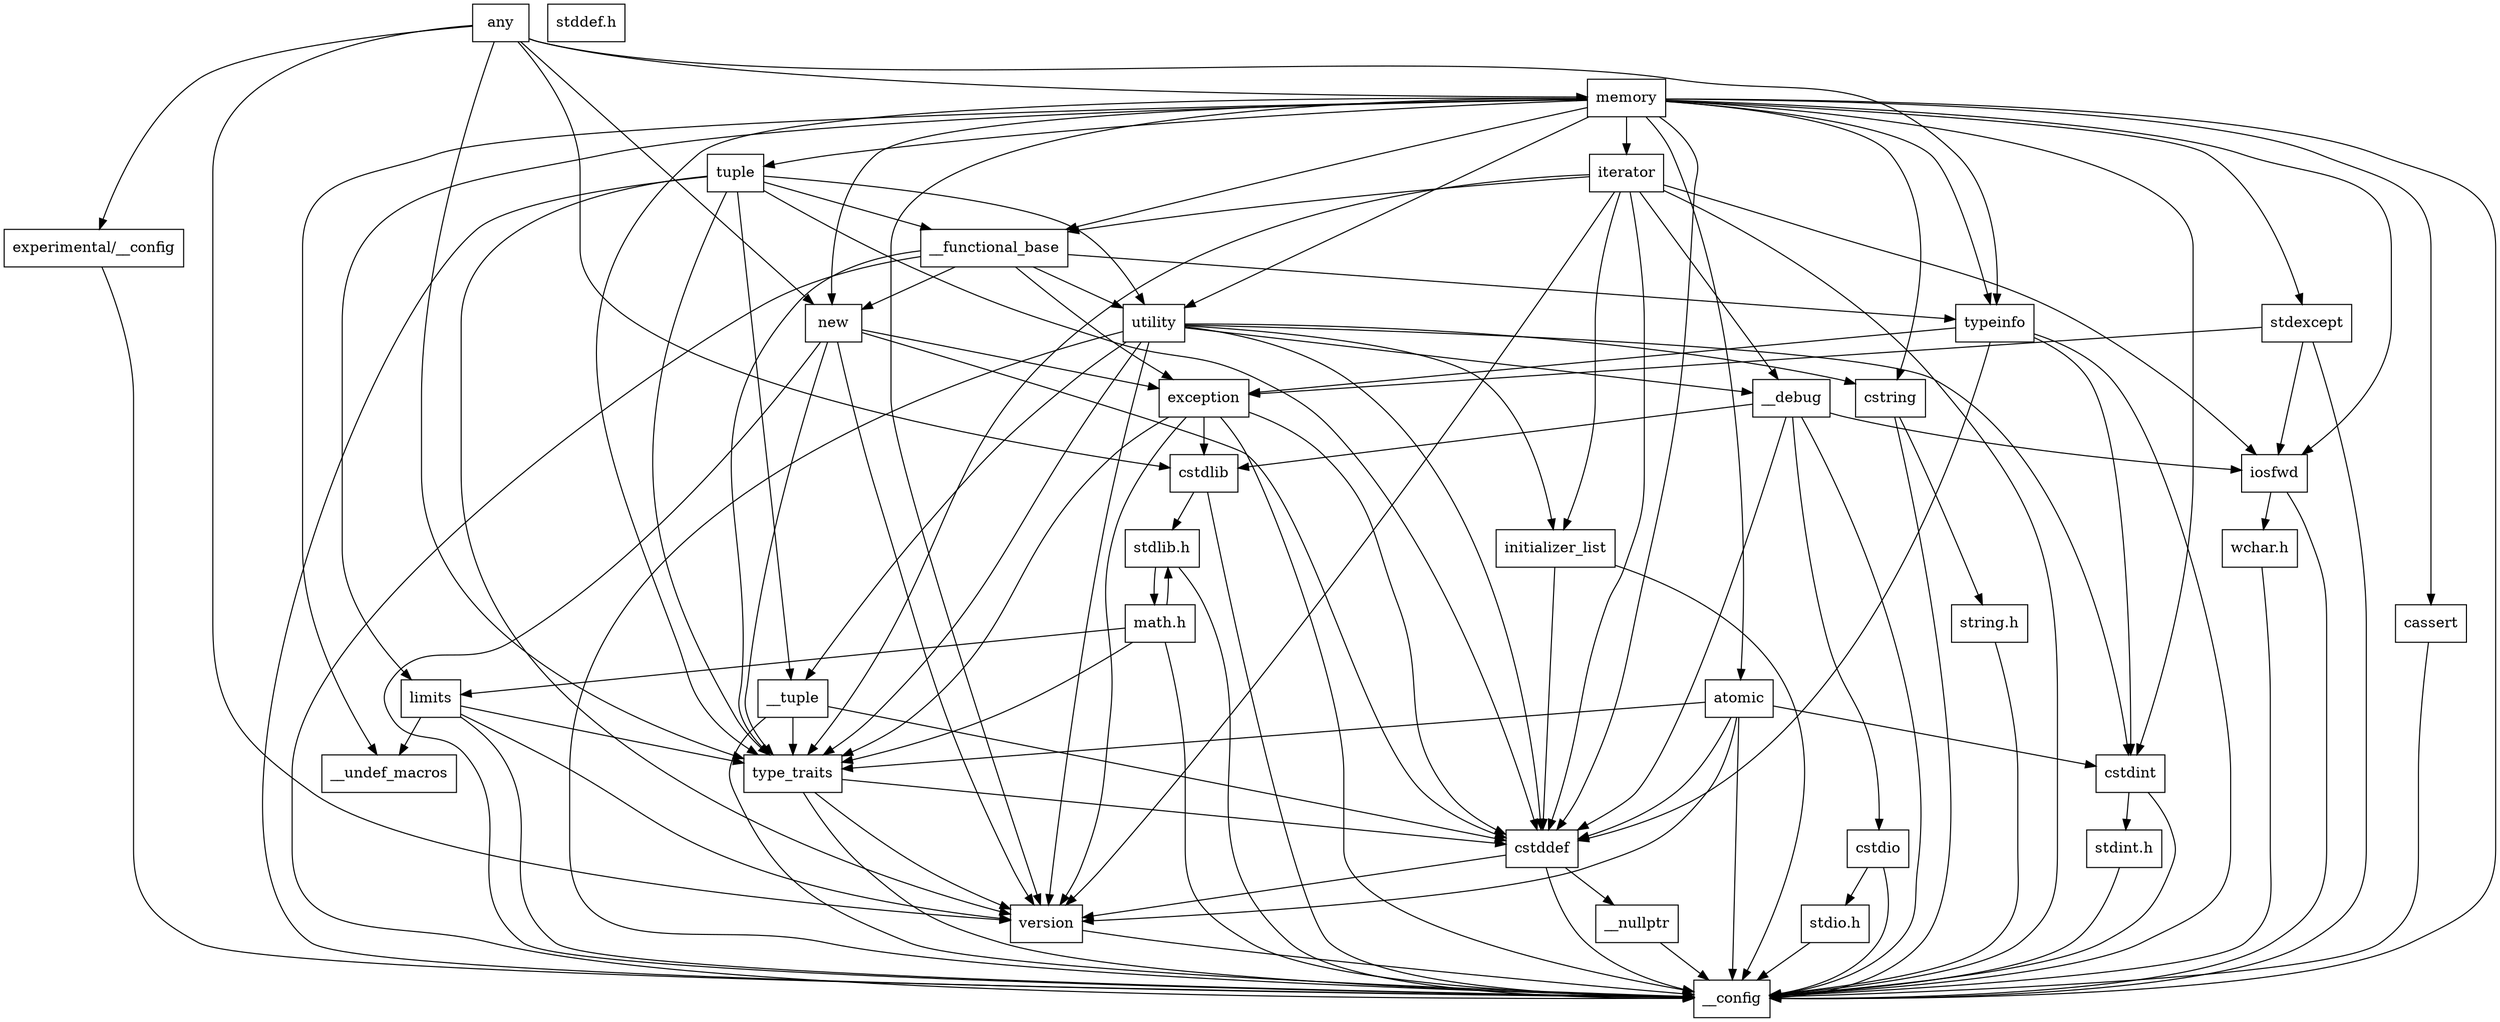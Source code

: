 digraph "dependencies" {
  header_1 [ shape="box", label="any"];
  header_2 [ shape="box", label="experimental/__config"];
  header_3 [ shape="box", label="__config"];
  header_12 [ shape="box", label="memory"];
  header_13 [ shape="box", label="type_traits"];
  header_14 [ shape="box", label="cstddef"];
  header_15 [ shape="box", label="version"];
  header_18 [ shape="box", label="__nullptr"];
  header_19 [ shape="box", label="typeinfo"];
  header_20 [ shape="box", label="exception"];
  header_21 [ shape="box", label="cstdlib"];
  header_22 [ shape="box", label="stdlib.h"];
  header_25 [ shape="box", label="stddef.h"];
  header_56 [ shape="box", label="math.h"];
  header_68 [ shape="box", label="limits"];
  header_69 [ shape="box", label="__undef_macros"];
  header_70 [ shape="box", label="cstdint"];
  header_71 [ shape="box", label="stdint.h"];
  header_76 [ shape="box", label="new"];
  header_77 [ shape="box", label="utility"];
  header_78 [ shape="box", label="__tuple"];
  header_79 [ shape="box", label="initializer_list"];
  header_80 [ shape="box", label="cstring"];
  header_81 [ shape="box", label="string.h"];
  header_84 [ shape="box", label="__debug"];
  header_85 [ shape="box", label="iosfwd"];
  header_86 [ shape="box", label="wchar.h"];
  header_94 [ shape="box", label="cstdio"];
  header_95 [ shape="box", label="stdio.h"];
  header_104 [ shape="box", label="iterator"];
  header_105 [ shape="box", label="__functional_base"];
  header_106 [ shape="box", label="tuple"];
  header_107 [ shape="box", label="stdexcept"];
  header_108 [ shape="box", label="cassert"];
  header_110 [ shape="box", label="atomic"];
  header_85 -> header_3;
  header_85 -> header_86;
  header_105 -> header_3;
  header_105 -> header_13;
  header_105 -> header_19;
  header_105 -> header_20;
  header_105 -> header_76;
  header_105 -> header_77;
  header_22 -> header_3;
  header_22 -> header_56;
  header_79 -> header_3;
  header_79 -> header_14;
  header_15 -> header_3;
  header_71 -> header_3;
  header_20 -> header_3;
  header_20 -> header_14;
  header_20 -> header_21;
  header_20 -> header_13;
  header_20 -> header_15;
  header_108 -> header_3;
  header_1 -> header_2;
  header_1 -> header_12;
  header_1 -> header_76;
  header_1 -> header_19;
  header_1 -> header_13;
  header_1 -> header_21;
  header_1 -> header_15;
  header_107 -> header_3;
  header_107 -> header_20;
  header_107 -> header_85;
  header_81 -> header_3;
  header_94 -> header_3;
  header_94 -> header_95;
  header_68 -> header_3;
  header_68 -> header_13;
  header_68 -> header_69;
  header_68 -> header_15;
  header_78 -> header_3;
  header_78 -> header_14;
  header_78 -> header_13;
  header_18 -> header_3;
  header_14 -> header_3;
  header_14 -> header_15;
  header_14 -> header_18;
  header_84 -> header_3;
  header_84 -> header_85;
  header_84 -> header_21;
  header_84 -> header_94;
  header_84 -> header_14;
  header_12 -> header_3;
  header_12 -> header_13;
  header_12 -> header_19;
  header_12 -> header_14;
  header_12 -> header_70;
  header_12 -> header_76;
  header_12 -> header_77;
  header_12 -> header_68;
  header_12 -> header_104;
  header_12 -> header_105;
  header_12 -> header_85;
  header_12 -> header_106;
  header_12 -> header_107;
  header_12 -> header_80;
  header_12 -> header_108;
  header_12 -> header_110;
  header_12 -> header_15;
  header_12 -> header_69;
  header_2 -> header_3;
  header_21 -> header_3;
  header_21 -> header_22;
  header_80 -> header_3;
  header_80 -> header_81;
  header_19 -> header_3;
  header_19 -> header_20;
  header_19 -> header_14;
  header_19 -> header_70;
  header_77 -> header_3;
  header_77 -> header_78;
  header_77 -> header_13;
  header_77 -> header_79;
  header_77 -> header_14;
  header_77 -> header_80;
  header_77 -> header_70;
  header_77 -> header_15;
  header_77 -> header_84;
  header_86 -> header_3;
  header_56 -> header_3;
  header_56 -> header_22;
  header_56 -> header_13;
  header_56 -> header_68;
  header_110 -> header_3;
  header_110 -> header_14;
  header_110 -> header_70;
  header_110 -> header_13;
  header_110 -> header_15;
  header_70 -> header_3;
  header_70 -> header_71;
  header_76 -> header_3;
  header_76 -> header_20;
  header_76 -> header_13;
  header_76 -> header_14;
  header_76 -> header_15;
  header_104 -> header_3;
  header_104 -> header_85;
  header_104 -> header_105;
  header_104 -> header_13;
  header_104 -> header_14;
  header_104 -> header_79;
  header_104 -> header_15;
  header_104 -> header_84;
  header_106 -> header_3;
  header_106 -> header_78;
  header_106 -> header_14;
  header_106 -> header_13;
  header_106 -> header_105;
  header_106 -> header_77;
  header_106 -> header_15;
  header_13 -> header_3;
  header_13 -> header_14;
  header_13 -> header_15;
  header_95 -> header_3;
}